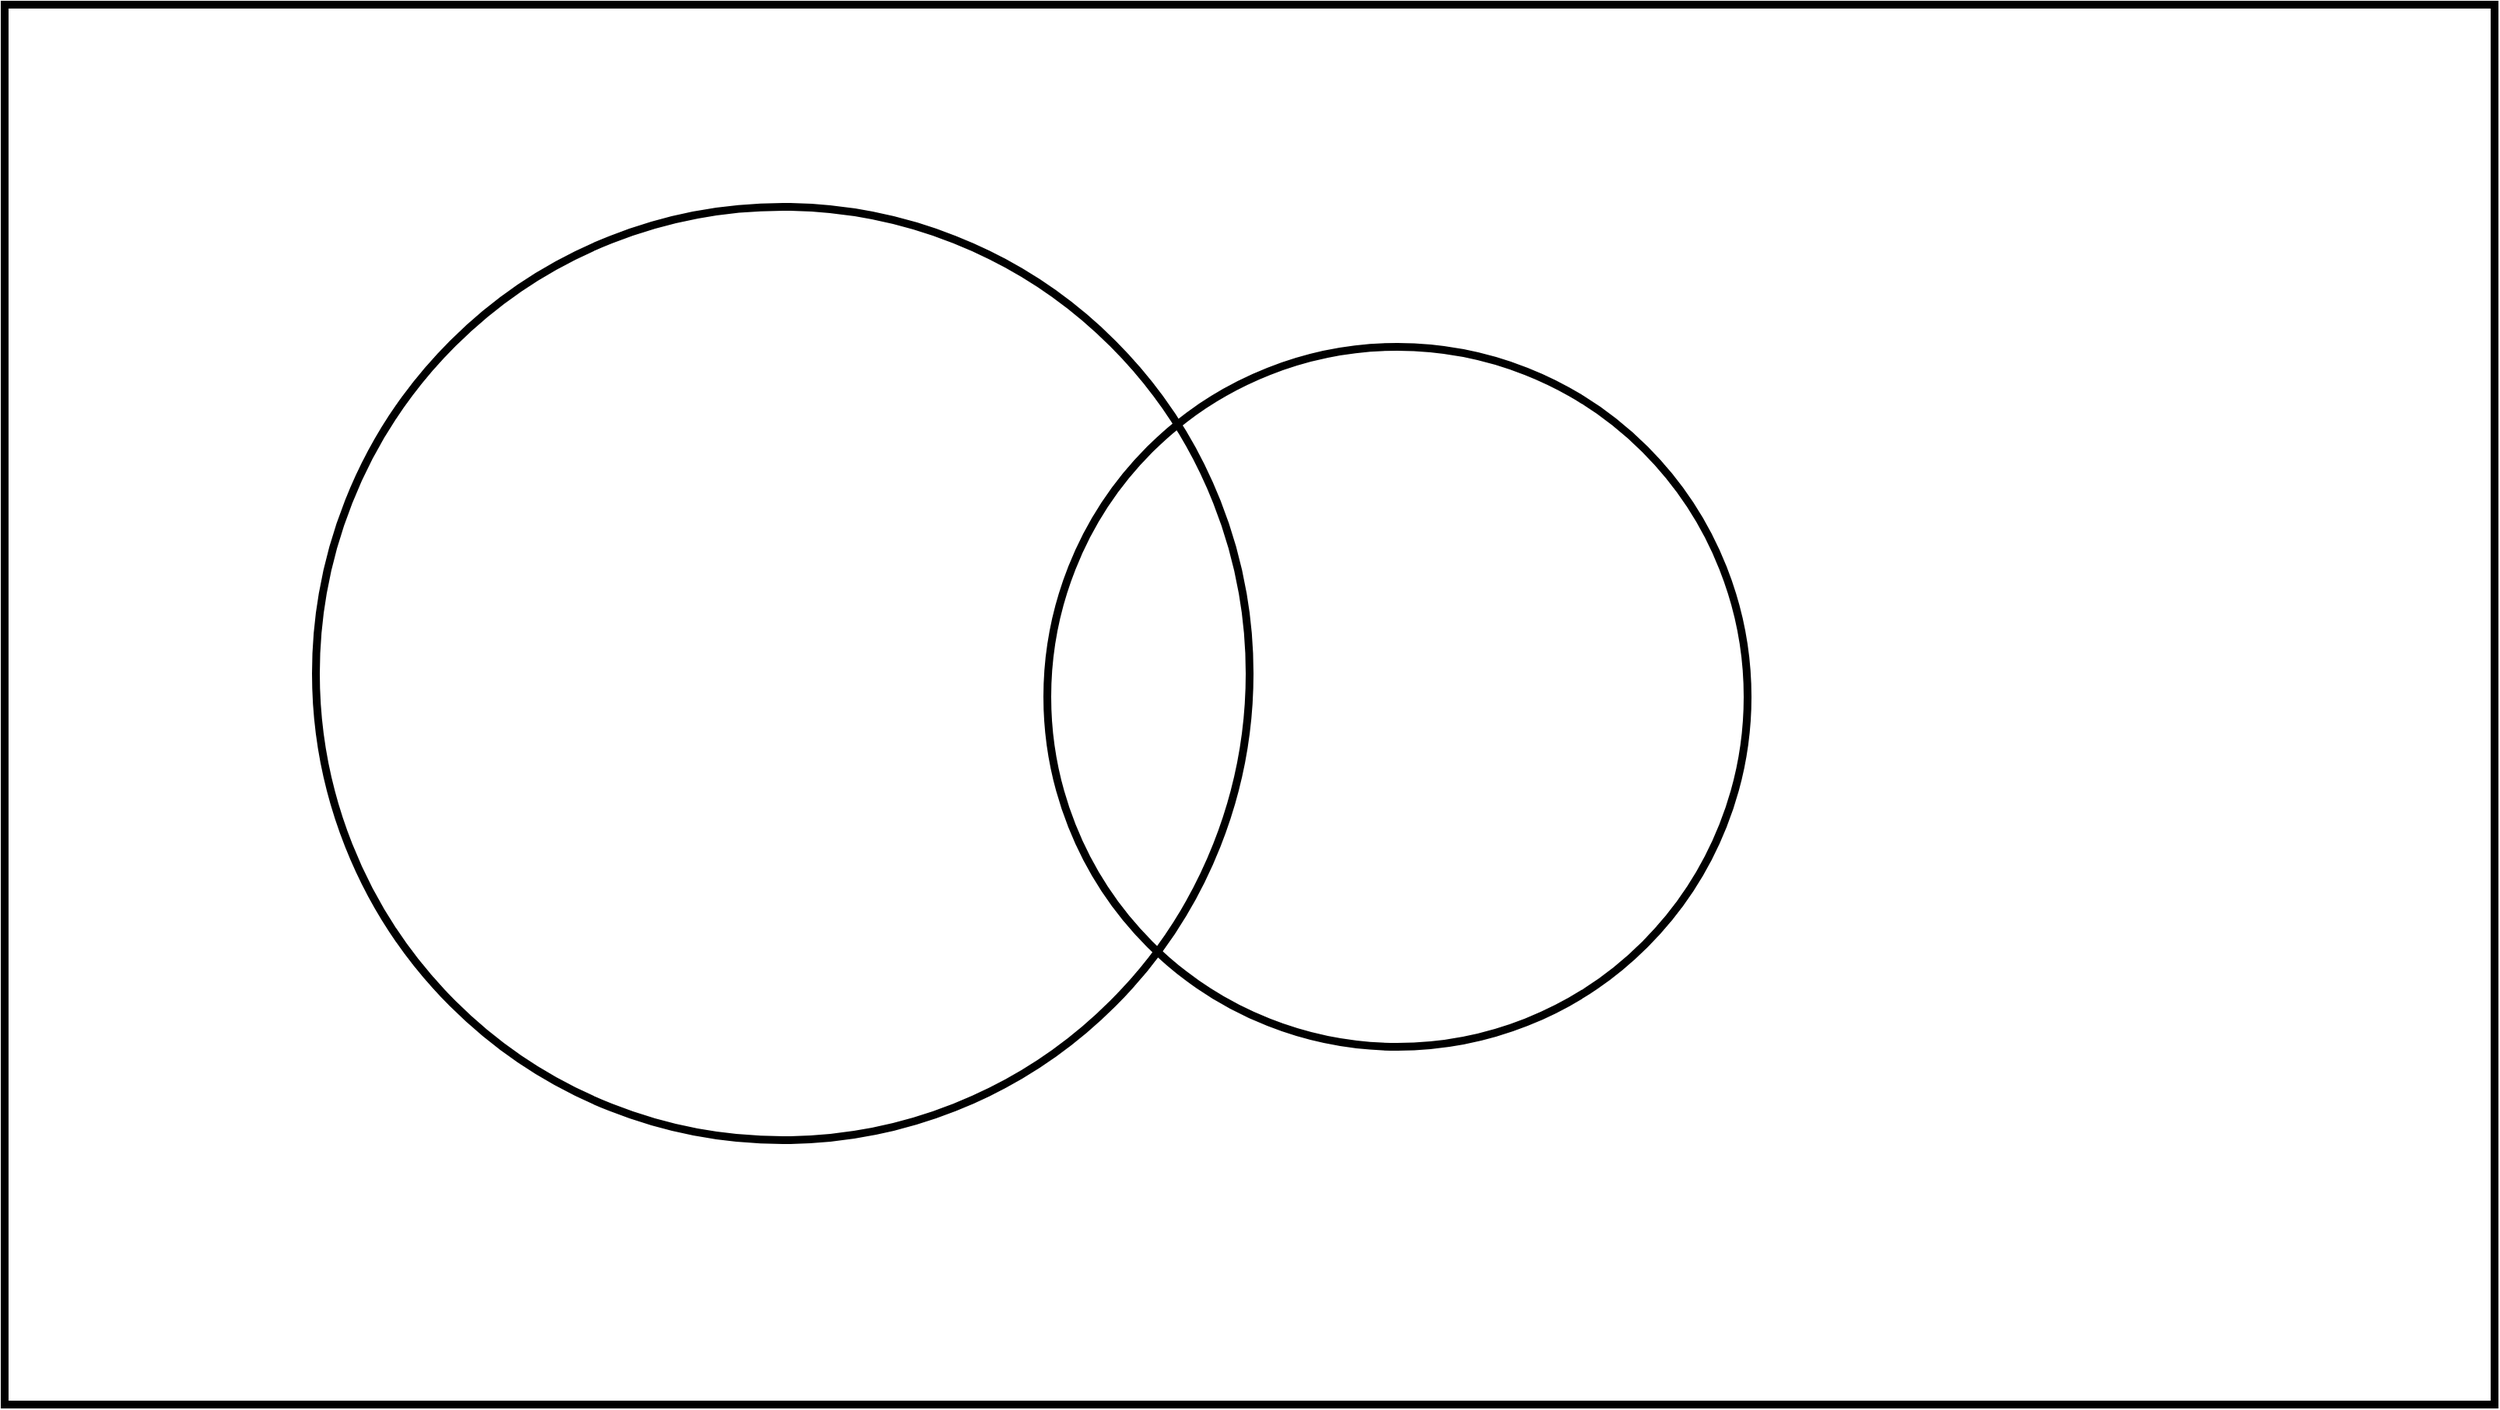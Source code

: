<mxfile>
    <diagram id="tN-5bgb1THsHDFLqIgsb" name="Page-1">
        <mxGraphModel dx="2735" dy="1190" grid="1" gridSize="10" guides="1" tooltips="1" connect="1" arrows="1" fold="1" page="1" pageScale="1" pageWidth="827" pageHeight="1169" math="0" shadow="0">
            <root>
                <mxCell id="0"/>
                <mxCell id="1" parent="0"/>
                <mxCell id="3" value="" style="rounded=0;whiteSpace=wrap;html=1;fillColor=none;strokeWidth=5;" vertex="1" parent="1">
                    <mxGeometry x="-740" y="220" width="1600" height="900" as="geometry"/>
                </mxCell>
                <mxCell id="5" value="" style="ellipse;whiteSpace=wrap;html=1;aspect=fixed;strokeWidth=5;fillColor=none;" vertex="1" parent="1">
                    <mxGeometry x="-540" y="350" width="600" height="600" as="geometry"/>
                </mxCell>
                <mxCell id="6" value="" style="ellipse;whiteSpace=wrap;html=1;aspect=fixed;strokeWidth=5;fillColor=none;" vertex="1" parent="1">
                    <mxGeometry x="-70" y="440" width="450" height="450" as="geometry"/>
                </mxCell>
            </root>
        </mxGraphModel>
    </diagram>
</mxfile>